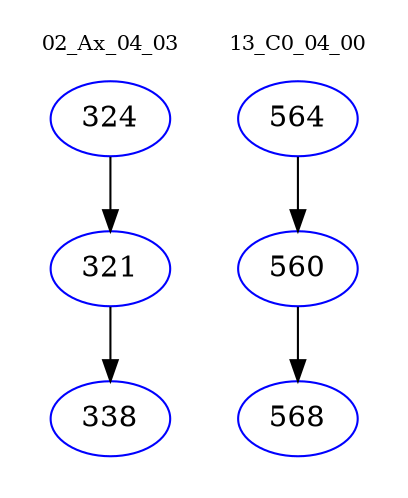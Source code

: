 digraph{
subgraph cluster_0 {
color = white
label = "02_Ax_04_03";
fontsize=10;
T0_324 [label="324", color="blue"]
T0_324 -> T0_321 [color="black"]
T0_321 [label="321", color="blue"]
T0_321 -> T0_338 [color="black"]
T0_338 [label="338", color="blue"]
}
subgraph cluster_1 {
color = white
label = "13_C0_04_00";
fontsize=10;
T1_564 [label="564", color="blue"]
T1_564 -> T1_560 [color="black"]
T1_560 [label="560", color="blue"]
T1_560 -> T1_568 [color="black"]
T1_568 [label="568", color="blue"]
}
}
